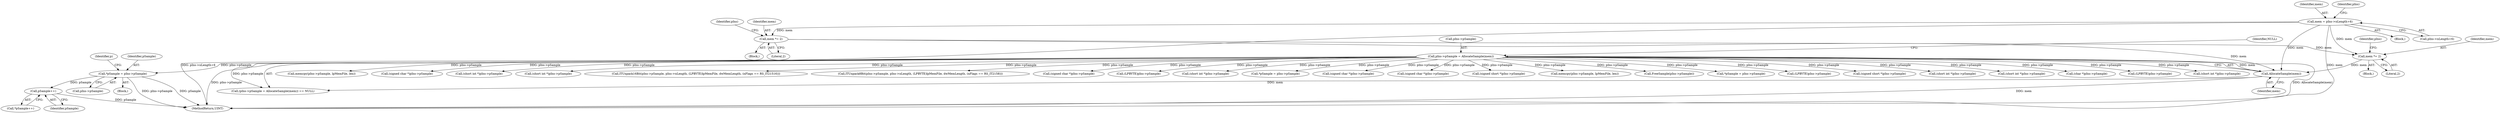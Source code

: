digraph "0_gstreamer_bc2cdd57d549ab3ba59782e9b395d0cd683fd3ac@pointer" {
"1000257" [label="(Call,*pSample = pIns->pSample)"];
"1000180" [label="(Call,pIns->pSample = AllocateSample(mem))"];
"1000184" [label="(Call,AllocateSample(mem))"];
"1000157" [label="(Call,mem *= 2)"];
"1000112" [label="(Call,mem = pIns->nLength+6)"];
"1000170" [label="(Call,mem *= 2)"];
"1000290" [label="(Call,pSample++)"];
"1000184" [label="(Call,AllocateSample(mem))"];
"1000466" [label="(Call,memcpy(pIns->pSample, lpMemFile, len))"];
"1000529" [label="(Call,(signed char *)pIns->pSample)"];
"1001112" [label="(Call,(short int *)pIns->pSample)"];
"1000850" [label="(Call,(short int *)pIns->pSample)"];
"1000965" [label="(Call,ITUnpack16Bit(pIns->pSample, pIns->nLength, (LPBYTE)lpMemFile, dwMemLength, (nFlags == RS_IT21516)))"];
"1000950" [label="(Call,ITUnpack8Bit(pIns->pSample, pIns->nLength, (LPBYTE)lpMemFile, dwMemLength, (nFlags == RS_IT2158)))"];
"1001252" [label="(Call,(signed char *)pIns->pSample)"];
"1000170" [label="(Call,mem *= 2)"];
"1000106" [label="(Block,)"];
"1000179" [label="(Call,(pIns->pSample = AllocateSample(mem)) == NULL)"];
"1000291" [label="(Identifier,pSample)"];
"1000157" [label="(Call,mem *= 2)"];
"1001514" [label="(Call,(LPBYTE)pIns->pSample)"];
"1000264" [label="(Identifier,p)"];
"1000114" [label="(Call,pIns->nLength+6)"];
"1000180" [label="(Call,pIns->pSample = AllocateSample(mem))"];
"1000475" [label="(Call,(short int *)pIns->pSample)"];
"1000258" [label="(Identifier,pSample)"];
"1000113" [label="(Identifier,mem)"];
"1000186" [label="(Identifier,NULL)"];
"1000322" [label="(Call,*pSample = pIns->pSample)"];
"1000156" [label="(Block,)"];
"1000257" [label="(Call,*pSample = pIns->pSample)"];
"1000635" [label="(Call,(signed char *)pIns->pSample)"];
"1000735" [label="(Call,(signed char *)pIns->pSample)"];
"1000112" [label="(Call,mem = pIns->nLength+6)"];
"1002045" [label="(MethodReturn,UINT)"];
"1000159" [label="(Literal,2)"];
"1001816" [label="(Call,(signed short *)pIns->pSample)"];
"1002009" [label="(Call,memcpy(pIns->pSample, lpMemFile, len))"];
"1002030" [label="(Call,FreeSample(pIns->pSample))"];
"1000175" [label="(Identifier,pIns)"];
"1000172" [label="(Literal,2)"];
"1000259" [label="(Call,pIns->pSample)"];
"1000217" [label="(Call,*pSample = pIns->pSample)"];
"1000158" [label="(Identifier,mem)"];
"1000289" [label="(Call,*pSample++)"];
"1001327" [label="(Call,(LPBYTE)pIns->pSample)"];
"1001643" [label="(Call,(signed short *)pIns->pSample)"];
"1000181" [label="(Call,pIns->pSample)"];
"1000185" [label="(Identifier,mem)"];
"1000245" [label="(Block,)"];
"1000584" [label="(Call,(short int *)pIns->pSample)"];
"1000171" [label="(Identifier,mem)"];
"1000122" [label="(Identifier,pIns)"];
"1000169" [label="(Block,)"];
"1000162" [label="(Identifier,pIns)"];
"1000412" [label="(Call,(short int *)pIns->pSample)"];
"1001188" [label="(Call,(char *)pIns->pSample)"];
"1001021" [label="(Call,(LPBYTE)pIns->pSample)"];
"1001929" [label="(Call,(short int *)pIns->pSample)"];
"1000290" [label="(Call,pSample++)"];
"1000257" -> "1000245"  [label="AST: "];
"1000257" -> "1000259"  [label="CFG: "];
"1000258" -> "1000257"  [label="AST: "];
"1000259" -> "1000257"  [label="AST: "];
"1000264" -> "1000257"  [label="CFG: "];
"1000257" -> "1002045"  [label="DDG: pIns->pSample"];
"1000257" -> "1002045"  [label="DDG: pSample"];
"1000180" -> "1000257"  [label="DDG: pIns->pSample"];
"1000257" -> "1000290"  [label="DDG: pSample"];
"1000180" -> "1000179"  [label="AST: "];
"1000180" -> "1000184"  [label="CFG: "];
"1000181" -> "1000180"  [label="AST: "];
"1000184" -> "1000180"  [label="AST: "];
"1000186" -> "1000180"  [label="CFG: "];
"1000180" -> "1002045"  [label="DDG: AllocateSample(mem)"];
"1000180" -> "1002045"  [label="DDG: pIns->pSample"];
"1000180" -> "1000179"  [label="DDG: pIns->pSample"];
"1000184" -> "1000180"  [label="DDG: mem"];
"1000180" -> "1000217"  [label="DDG: pIns->pSample"];
"1000180" -> "1000322"  [label="DDG: pIns->pSample"];
"1000180" -> "1000412"  [label="DDG: pIns->pSample"];
"1000180" -> "1000466"  [label="DDG: pIns->pSample"];
"1000180" -> "1000475"  [label="DDG: pIns->pSample"];
"1000180" -> "1000529"  [label="DDG: pIns->pSample"];
"1000180" -> "1000584"  [label="DDG: pIns->pSample"];
"1000180" -> "1000635"  [label="DDG: pIns->pSample"];
"1000180" -> "1000735"  [label="DDG: pIns->pSample"];
"1000180" -> "1000850"  [label="DDG: pIns->pSample"];
"1000180" -> "1000950"  [label="DDG: pIns->pSample"];
"1000180" -> "1000965"  [label="DDG: pIns->pSample"];
"1000180" -> "1001021"  [label="DDG: pIns->pSample"];
"1000180" -> "1001112"  [label="DDG: pIns->pSample"];
"1000180" -> "1001188"  [label="DDG: pIns->pSample"];
"1000180" -> "1001252"  [label="DDG: pIns->pSample"];
"1000180" -> "1001327"  [label="DDG: pIns->pSample"];
"1000180" -> "1001514"  [label="DDG: pIns->pSample"];
"1000180" -> "1001643"  [label="DDG: pIns->pSample"];
"1000180" -> "1001816"  [label="DDG: pIns->pSample"];
"1000180" -> "1001929"  [label="DDG: pIns->pSample"];
"1000180" -> "1002009"  [label="DDG: pIns->pSample"];
"1000180" -> "1002030"  [label="DDG: pIns->pSample"];
"1000184" -> "1000185"  [label="CFG: "];
"1000185" -> "1000184"  [label="AST: "];
"1000184" -> "1002045"  [label="DDG: mem"];
"1000184" -> "1000179"  [label="DDG: mem"];
"1000157" -> "1000184"  [label="DDG: mem"];
"1000112" -> "1000184"  [label="DDG: mem"];
"1000170" -> "1000184"  [label="DDG: mem"];
"1000157" -> "1000156"  [label="AST: "];
"1000157" -> "1000159"  [label="CFG: "];
"1000158" -> "1000157"  [label="AST: "];
"1000159" -> "1000157"  [label="AST: "];
"1000162" -> "1000157"  [label="CFG: "];
"1000112" -> "1000157"  [label="DDG: mem"];
"1000157" -> "1000170"  [label="DDG: mem"];
"1000112" -> "1000106"  [label="AST: "];
"1000112" -> "1000114"  [label="CFG: "];
"1000113" -> "1000112"  [label="AST: "];
"1000114" -> "1000112"  [label="AST: "];
"1000122" -> "1000112"  [label="CFG: "];
"1000112" -> "1002045"  [label="DDG: pIns->nLength+6"];
"1000112" -> "1002045"  [label="DDG: mem"];
"1000112" -> "1000170"  [label="DDG: mem"];
"1000170" -> "1000169"  [label="AST: "];
"1000170" -> "1000172"  [label="CFG: "];
"1000171" -> "1000170"  [label="AST: "];
"1000172" -> "1000170"  [label="AST: "];
"1000175" -> "1000170"  [label="CFG: "];
"1000290" -> "1000289"  [label="AST: "];
"1000290" -> "1000291"  [label="CFG: "];
"1000291" -> "1000290"  [label="AST: "];
"1000289" -> "1000290"  [label="CFG: "];
"1000290" -> "1002045"  [label="DDG: pSample"];
}
